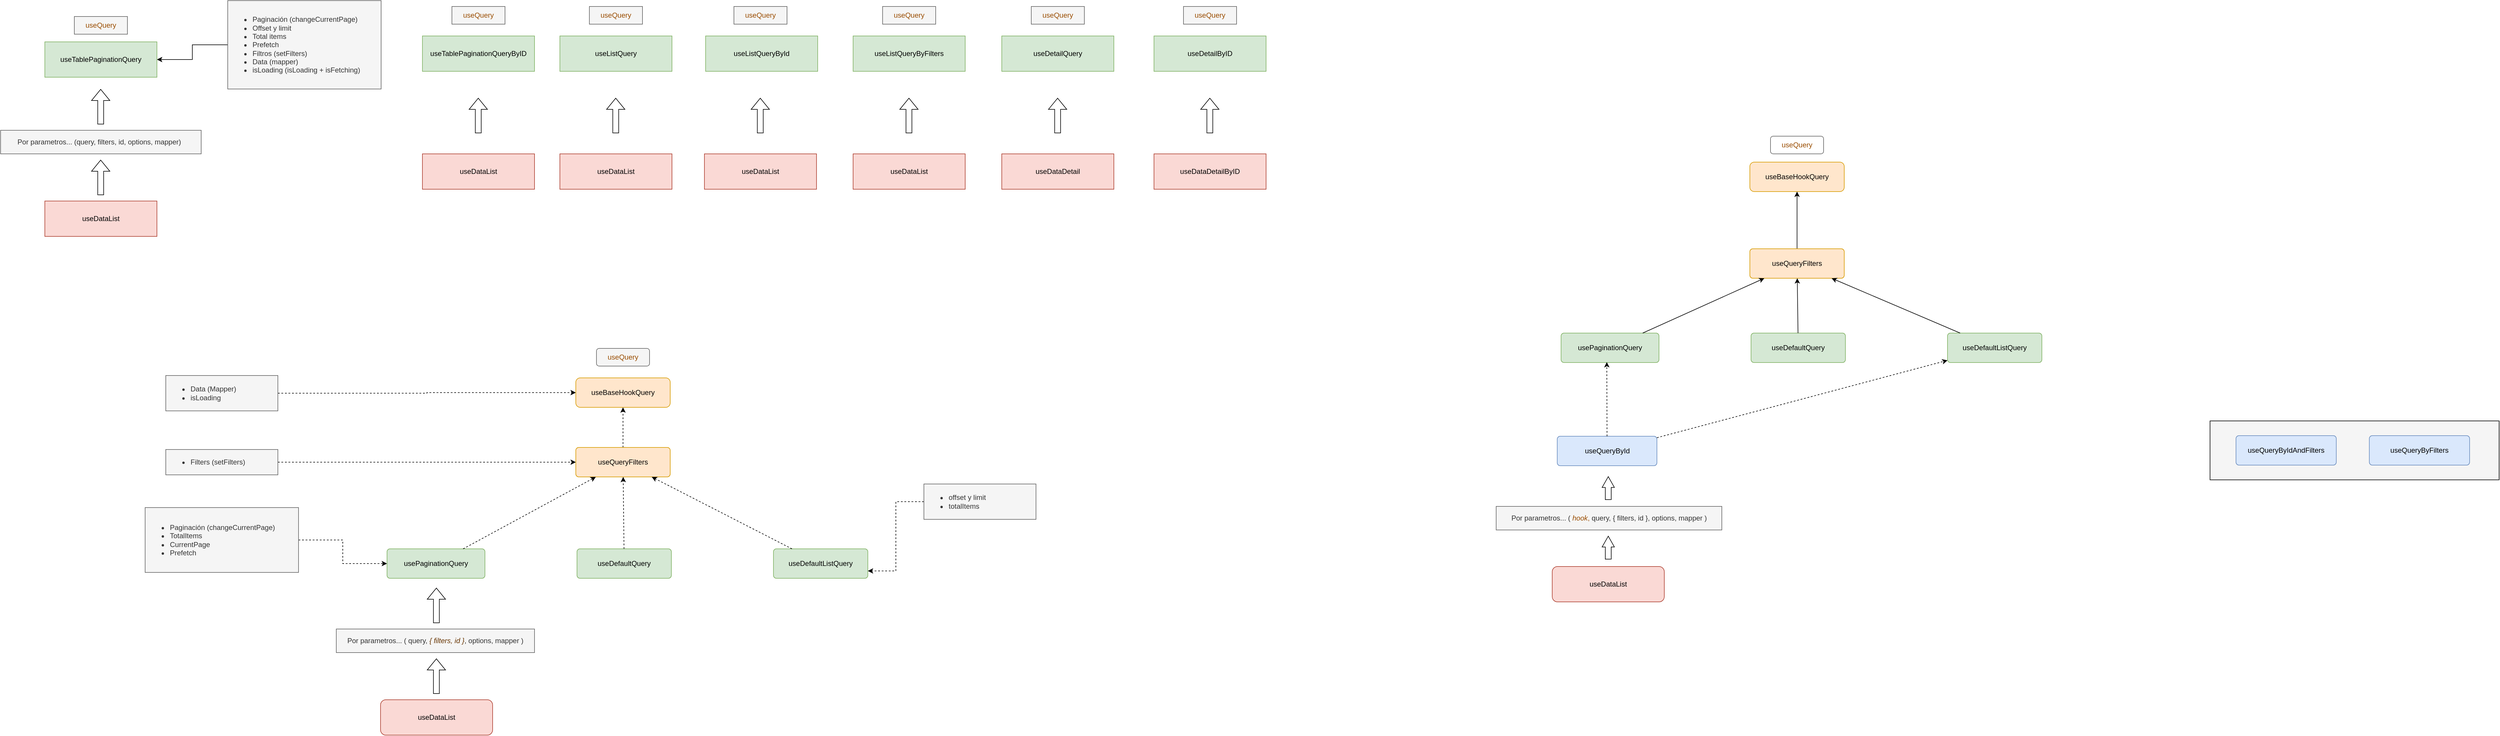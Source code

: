 <mxfile version="21.8.0" type="github">
  <diagram id="C5RBs43oDa-KdzZeNtuy" name="Page-1">
    <mxGraphModel dx="1667" dy="951" grid="1" gridSize="10" guides="1" tooltips="1" connect="1" arrows="1" fold="1" page="1" pageScale="1" pageWidth="2336" pageHeight="1654" math="0" shadow="0">
      <root>
        <mxCell id="WIyWlLk6GJQsqaUBKTNV-0" />
        <mxCell id="WIyWlLk6GJQsqaUBKTNV-1" parent="WIyWlLk6GJQsqaUBKTNV-0" />
        <mxCell id="pCUGQhPCe7q9vCgeICrw-7" value="useBaseHookQuery" style="rounded=1;whiteSpace=wrap;html=1;fontSize=12;glass=0;strokeWidth=1;shadow=0;fillColor=#ffe6cc;strokeColor=#d79b00;" parent="WIyWlLk6GJQsqaUBKTNV-1" vertex="1">
          <mxGeometry x="1100" y="740" width="160" height="50" as="geometry" />
        </mxCell>
        <mxCell id="pCUGQhPCe7q9vCgeICrw-8" value="" style="edgeStyle=none;rounded=0;orthogonalLoop=1;jettySize=auto;html=1;dashed=1;" parent="WIyWlLk6GJQsqaUBKTNV-1" source="pCUGQhPCe7q9vCgeICrw-9" target="pCUGQhPCe7q9vCgeICrw-7" edge="1">
          <mxGeometry relative="1" as="geometry" />
        </mxCell>
        <mxCell id="pCUGQhPCe7q9vCgeICrw-9" value="useQueryFilters" style="rounded=1;whiteSpace=wrap;html=1;fontSize=12;glass=0;strokeWidth=1;shadow=0;arcSize=10;fillColor=#ffe6cc;strokeColor=#d79b00;" parent="WIyWlLk6GJQsqaUBKTNV-1" vertex="1">
          <mxGeometry x="1100" y="858" width="160" height="50" as="geometry" />
        </mxCell>
        <mxCell id="pCUGQhPCe7q9vCgeICrw-11" value="usePaginationQuery" style="rounded=1;whiteSpace=wrap;html=1;fontSize=12;glass=0;strokeWidth=1;shadow=0;arcSize=10;fillColor=#d5e8d4;strokeColor=#82b366;" parent="WIyWlLk6GJQsqaUBKTNV-1" vertex="1">
          <mxGeometry x="780" y="1030" width="166" height="50" as="geometry" />
        </mxCell>
        <mxCell id="pCUGQhPCe7q9vCgeICrw-12" value="" style="endArrow=classic;html=1;rounded=0;dashed=1;" parent="WIyWlLk6GJQsqaUBKTNV-1" source="pCUGQhPCe7q9vCgeICrw-11" target="pCUGQhPCe7q9vCgeICrw-9" edge="1">
          <mxGeometry width="50" height="50" relative="1" as="geometry">
            <mxPoint x="934" y="1140" as="sourcePoint" />
            <mxPoint x="984" y="1090" as="targetPoint" />
          </mxGeometry>
        </mxCell>
        <mxCell id="pCUGQhPCe7q9vCgeICrw-33" value="useDefaultQuery" style="rounded=1;whiteSpace=wrap;html=1;fontSize=12;glass=0;strokeWidth=1;shadow=0;arcSize=10;fillColor=#d5e8d4;strokeColor=#82b366;" parent="WIyWlLk6GJQsqaUBKTNV-1" vertex="1">
          <mxGeometry x="1102" y="1030" width="160" height="50" as="geometry" />
        </mxCell>
        <mxCell id="pCUGQhPCe7q9vCgeICrw-37" value="" style="endArrow=classic;html=1;rounded=0;dashed=1;" parent="WIyWlLk6GJQsqaUBKTNV-1" source="pCUGQhPCe7q9vCgeICrw-33" target="pCUGQhPCe7q9vCgeICrw-9" edge="1">
          <mxGeometry width="50" height="50" relative="1" as="geometry">
            <mxPoint x="1110" y="1090" as="sourcePoint" />
            <mxPoint x="1160" y="1040" as="targetPoint" />
          </mxGeometry>
        </mxCell>
        <mxCell id="C-a1b6YABqYh_NTn32Xl-0" value="useDefaultListQuery" style="rounded=1;whiteSpace=wrap;html=1;fontSize=12;glass=0;strokeWidth=1;shadow=0;arcSize=10;fillColor=#d5e8d4;strokeColor=#82b366;" parent="WIyWlLk6GJQsqaUBKTNV-1" vertex="1">
          <mxGeometry x="1435" y="1030" width="160" height="50" as="geometry" />
        </mxCell>
        <mxCell id="C-a1b6YABqYh_NTn32Xl-1" value="" style="endArrow=classic;html=1;rounded=0;dashed=1;" parent="WIyWlLk6GJQsqaUBKTNV-1" source="C-a1b6YABqYh_NTn32Xl-0" target="pCUGQhPCe7q9vCgeICrw-9" edge="1">
          <mxGeometry width="50" height="50" relative="1" as="geometry">
            <mxPoint x="1120" y="1100" as="sourcePoint" />
            <mxPoint x="1250" y="947" as="targetPoint" />
          </mxGeometry>
        </mxCell>
        <mxCell id="mBGFX02jGmcQcoQr9tZy-3" value="" style="edgeStyle=orthogonalEdgeStyle;rounded=0;orthogonalLoop=1;jettySize=auto;html=1;" edge="1" parent="WIyWlLk6GJQsqaUBKTNV-1" source="mBGFX02jGmcQcoQr9tZy-1" target="mBGFX02jGmcQcoQr9tZy-2">
          <mxGeometry relative="1" as="geometry" />
        </mxCell>
        <mxCell id="mBGFX02jGmcQcoQr9tZy-1" value="&lt;ul&gt;&lt;li&gt;Paginación (changeCurrentPage)&lt;/li&gt;&lt;li&gt;Offset y limit&lt;/li&gt;&lt;li&gt;Total items&lt;br&gt;&lt;/li&gt;&lt;li&gt;Prefetch&lt;br&gt;&lt;/li&gt;&lt;li&gt;Filtros (setFilters)&lt;br&gt;&lt;/li&gt;&lt;li&gt;Data (mapper)&lt;/li&gt;&lt;li&gt;isLoading (isLoading + isFetching)&lt;br&gt;&lt;/li&gt;&lt;/ul&gt;" style="text;strokeColor=#666666;fillColor=#f5f5f5;html=1;whiteSpace=wrap;verticalAlign=middle;overflow=hidden;fontColor=#333333;" vertex="1" parent="WIyWlLk6GJQsqaUBKTNV-1">
          <mxGeometry x="510" y="100" width="260" height="150" as="geometry" />
        </mxCell>
        <mxCell id="mBGFX02jGmcQcoQr9tZy-2" value="useTablePaginationQuery" style="whiteSpace=wrap;html=1;fillColor=#d5e8d4;strokeColor=#82b366;" vertex="1" parent="WIyWlLk6GJQsqaUBKTNV-1">
          <mxGeometry x="200" y="170" width="190" height="60" as="geometry" />
        </mxCell>
        <mxCell id="mBGFX02jGmcQcoQr9tZy-4" value="" style="shape=flexArrow;endArrow=classic;html=1;rounded=0;" edge="1" parent="WIyWlLk6GJQsqaUBKTNV-1">
          <mxGeometry width="50" height="50" relative="1" as="geometry">
            <mxPoint x="294.67" y="310" as="sourcePoint" />
            <mxPoint x="294.67" y="250" as="targetPoint" />
          </mxGeometry>
        </mxCell>
        <mxCell id="mBGFX02jGmcQcoQr9tZy-5" value="&lt;div&gt;useDataList&lt;/div&gt;" style="whiteSpace=wrap;html=1;fillColor=#fad9d5;strokeColor=#ae4132;" vertex="1" parent="WIyWlLk6GJQsqaUBKTNV-1">
          <mxGeometry x="200" y="440" width="190" height="60" as="geometry" />
        </mxCell>
        <mxCell id="mBGFX02jGmcQcoQr9tZy-7" value="&lt;span style=&quot;white-space: pre;&quot;&gt;&#x9;&lt;/span&gt;Por parametros... (query, filters, id, options, mapper) " style="text;html=1;whiteSpace=wrap;verticalAlign=middle;overflow=hidden;fillColor=#f5f5f5;fontColor=#333333;strokeColor=#666666;" vertex="1" parent="WIyWlLk6GJQsqaUBKTNV-1">
          <mxGeometry x="125" y="320" width="340" height="40" as="geometry" />
        </mxCell>
        <mxCell id="mBGFX02jGmcQcoQr9tZy-11" value="" style="shape=flexArrow;endArrow=classic;html=1;rounded=0;" edge="1" parent="WIyWlLk6GJQsqaUBKTNV-1">
          <mxGeometry width="50" height="50" relative="1" as="geometry">
            <mxPoint x="294.67" y="430" as="sourcePoint" />
            <mxPoint x="294.67" y="370" as="targetPoint" />
          </mxGeometry>
        </mxCell>
        <mxCell id="mBGFX02jGmcQcoQr9tZy-12" value="useDetailQuery" style="whiteSpace=wrap;html=1;fillColor=#d5e8d4;strokeColor=#82b366;" vertex="1" parent="WIyWlLk6GJQsqaUBKTNV-1">
          <mxGeometry x="1822" y="160" width="190" height="60" as="geometry" />
        </mxCell>
        <mxCell id="mBGFX02jGmcQcoQr9tZy-13" value="useListQuery" style="whiteSpace=wrap;html=1;fillColor=#d5e8d4;strokeColor=#82b366;" vertex="1" parent="WIyWlLk6GJQsqaUBKTNV-1">
          <mxGeometry x="1073" y="160" width="190" height="60" as="geometry" />
        </mxCell>
        <mxCell id="mBGFX02jGmcQcoQr9tZy-14" value="useListQueryById" style="whiteSpace=wrap;html=1;fillColor=#d5e8d4;strokeColor=#82b366;" vertex="1" parent="WIyWlLk6GJQsqaUBKTNV-1">
          <mxGeometry x="1320" y="160" width="190" height="60" as="geometry" />
        </mxCell>
        <mxCell id="mBGFX02jGmcQcoQr9tZy-15" value="useListQueryByFilters" style="whiteSpace=wrap;html=1;fillColor=#d5e8d4;strokeColor=#82b366;" vertex="1" parent="WIyWlLk6GJQsqaUBKTNV-1">
          <mxGeometry x="1570" y="160" width="190" height="60" as="geometry" />
        </mxCell>
        <mxCell id="mBGFX02jGmcQcoQr9tZy-16" value="useTablePaginationQueryByID" style="whiteSpace=wrap;html=1;fillColor=#d5e8d4;strokeColor=#82b366;" vertex="1" parent="WIyWlLk6GJQsqaUBKTNV-1">
          <mxGeometry x="840" y="160" width="190" height="60" as="geometry" />
        </mxCell>
        <mxCell id="mBGFX02jGmcQcoQr9tZy-23" value="&lt;div align=&quot;center&quot;&gt;&lt;font color=&quot;#994c00&quot;&gt;useQuery&lt;/font&gt;&lt;/div&gt;" style="text;html=1;whiteSpace=wrap;verticalAlign=middle;overflow=hidden;fillColor=#f5f5f5;fontColor=#333333;strokeColor=#666666;align=center;" vertex="1" parent="WIyWlLk6GJQsqaUBKTNV-1">
          <mxGeometry x="250" y="127" width="90" height="30" as="geometry" />
        </mxCell>
        <mxCell id="mBGFX02jGmcQcoQr9tZy-24" value="&lt;div align=&quot;center&quot;&gt;&lt;font color=&quot;#994c00&quot;&gt;useQuery&lt;/font&gt;&lt;/div&gt;" style="text;html=1;whiteSpace=wrap;verticalAlign=middle;overflow=hidden;fillColor=#f5f5f5;fontColor=#333333;strokeColor=#666666;align=center;" vertex="1" parent="WIyWlLk6GJQsqaUBKTNV-1">
          <mxGeometry x="890" y="110" width="90" height="30" as="geometry" />
        </mxCell>
        <mxCell id="mBGFX02jGmcQcoQr9tZy-25" value="&lt;div align=&quot;center&quot;&gt;&lt;font color=&quot;#994c00&quot;&gt;useQuery&lt;/font&gt;&lt;/div&gt;" style="text;html=1;whiteSpace=wrap;verticalAlign=middle;overflow=hidden;fillColor=#f5f5f5;fontColor=#333333;strokeColor=#666666;align=center;" vertex="1" parent="WIyWlLk6GJQsqaUBKTNV-1">
          <mxGeometry x="1123" y="110" width="90" height="30" as="geometry" />
        </mxCell>
        <mxCell id="mBGFX02jGmcQcoQr9tZy-27" value="&lt;div align=&quot;center&quot;&gt;&lt;font color=&quot;#994c00&quot;&gt;useQuery&lt;/font&gt;&lt;/div&gt;" style="text;html=1;whiteSpace=wrap;verticalAlign=middle;overflow=hidden;fillColor=#f5f5f5;fontColor=#333333;strokeColor=#666666;align=center;" vertex="1" parent="WIyWlLk6GJQsqaUBKTNV-1">
          <mxGeometry x="1368" y="110" width="90" height="30" as="geometry" />
        </mxCell>
        <mxCell id="mBGFX02jGmcQcoQr9tZy-28" value="&lt;div align=&quot;center&quot;&gt;&lt;font color=&quot;#994c00&quot;&gt;useQuery&lt;/font&gt;&lt;/div&gt;" style="text;html=1;whiteSpace=wrap;verticalAlign=middle;overflow=hidden;fillColor=#f5f5f5;fontColor=#333333;strokeColor=#666666;align=center;" vertex="1" parent="WIyWlLk6GJQsqaUBKTNV-1">
          <mxGeometry x="1620" y="110" width="90" height="30" as="geometry" />
        </mxCell>
        <mxCell id="mBGFX02jGmcQcoQr9tZy-29" value="&lt;div align=&quot;center&quot;&gt;&lt;font color=&quot;#994c00&quot;&gt;useQuery&lt;/font&gt;&lt;/div&gt;" style="text;html=1;whiteSpace=wrap;verticalAlign=middle;overflow=hidden;fillColor=#f5f5f5;fontColor=#333333;strokeColor=#666666;align=center;" vertex="1" parent="WIyWlLk6GJQsqaUBKTNV-1">
          <mxGeometry x="1872" y="110" width="90" height="30" as="geometry" />
        </mxCell>
        <mxCell id="mBGFX02jGmcQcoQr9tZy-31" value="&lt;div&gt;useDataList&lt;/div&gt;" style="whiteSpace=wrap;html=1;fillColor=#fad9d5;strokeColor=#ae4132;" vertex="1" parent="WIyWlLk6GJQsqaUBKTNV-1">
          <mxGeometry x="840" y="360" width="190" height="60" as="geometry" />
        </mxCell>
        <mxCell id="mBGFX02jGmcQcoQr9tZy-32" value="" style="shape=flexArrow;endArrow=classic;html=1;rounded=0;" edge="1" parent="WIyWlLk6GJQsqaUBKTNV-1">
          <mxGeometry width="50" height="50" relative="1" as="geometry">
            <mxPoint x="934.67" y="325" as="sourcePoint" />
            <mxPoint x="934.67" y="265" as="targetPoint" />
          </mxGeometry>
        </mxCell>
        <mxCell id="mBGFX02jGmcQcoQr9tZy-33" value="&lt;div&gt;useDataList&lt;/div&gt;" style="whiteSpace=wrap;html=1;fillColor=#fad9d5;strokeColor=#ae4132;" vertex="1" parent="WIyWlLk6GJQsqaUBKTNV-1">
          <mxGeometry x="1073" y="360" width="190" height="60" as="geometry" />
        </mxCell>
        <mxCell id="mBGFX02jGmcQcoQr9tZy-34" value="" style="shape=flexArrow;endArrow=classic;html=1;rounded=0;" edge="1" parent="WIyWlLk6GJQsqaUBKTNV-1">
          <mxGeometry width="50" height="50" relative="1" as="geometry">
            <mxPoint x="1167.67" y="325" as="sourcePoint" />
            <mxPoint x="1167.67" y="265" as="targetPoint" />
          </mxGeometry>
        </mxCell>
        <mxCell id="mBGFX02jGmcQcoQr9tZy-35" value="&lt;div&gt;useDataList&lt;/div&gt;" style="whiteSpace=wrap;html=1;fillColor=#fad9d5;strokeColor=#ae4132;" vertex="1" parent="WIyWlLk6GJQsqaUBKTNV-1">
          <mxGeometry x="1318" y="360" width="190" height="60" as="geometry" />
        </mxCell>
        <mxCell id="mBGFX02jGmcQcoQr9tZy-36" value="" style="shape=flexArrow;endArrow=classic;html=1;rounded=0;" edge="1" parent="WIyWlLk6GJQsqaUBKTNV-1">
          <mxGeometry width="50" height="50" relative="1" as="geometry">
            <mxPoint x="1412.67" y="325" as="sourcePoint" />
            <mxPoint x="1412.67" y="265" as="targetPoint" />
          </mxGeometry>
        </mxCell>
        <mxCell id="mBGFX02jGmcQcoQr9tZy-37" value="&lt;div&gt;useDataList&lt;/div&gt;" style="whiteSpace=wrap;html=1;fillColor=#fad9d5;strokeColor=#ae4132;" vertex="1" parent="WIyWlLk6GJQsqaUBKTNV-1">
          <mxGeometry x="1570" y="360" width="190" height="60" as="geometry" />
        </mxCell>
        <mxCell id="mBGFX02jGmcQcoQr9tZy-38" value="" style="shape=flexArrow;endArrow=classic;html=1;rounded=0;" edge="1" parent="WIyWlLk6GJQsqaUBKTNV-1">
          <mxGeometry width="50" height="50" relative="1" as="geometry">
            <mxPoint x="1664.67" y="325" as="sourcePoint" />
            <mxPoint x="1664.67" y="265" as="targetPoint" />
          </mxGeometry>
        </mxCell>
        <mxCell id="mBGFX02jGmcQcoQr9tZy-39" value="&lt;div&gt;useDataDetail&lt;/div&gt;" style="whiteSpace=wrap;html=1;fillColor=#fad9d5;strokeColor=#ae4132;" vertex="1" parent="WIyWlLk6GJQsqaUBKTNV-1">
          <mxGeometry x="1822" y="360" width="190" height="60" as="geometry" />
        </mxCell>
        <mxCell id="mBGFX02jGmcQcoQr9tZy-40" value="" style="shape=flexArrow;endArrow=classic;html=1;rounded=0;" edge="1" parent="WIyWlLk6GJQsqaUBKTNV-1">
          <mxGeometry width="50" height="50" relative="1" as="geometry">
            <mxPoint x="1916.67" y="325" as="sourcePoint" />
            <mxPoint x="1916.67" y="265" as="targetPoint" />
          </mxGeometry>
        </mxCell>
        <mxCell id="mBGFX02jGmcQcoQr9tZy-41" value="useDetailByID" style="whiteSpace=wrap;html=1;fillColor=#d5e8d4;strokeColor=#82b366;" vertex="1" parent="WIyWlLk6GJQsqaUBKTNV-1">
          <mxGeometry x="2080" y="160" width="190" height="60" as="geometry" />
        </mxCell>
        <mxCell id="mBGFX02jGmcQcoQr9tZy-42" value="&lt;div align=&quot;center&quot;&gt;&lt;font color=&quot;#994c00&quot;&gt;useQuery&lt;/font&gt;&lt;/div&gt;" style="text;html=1;whiteSpace=wrap;verticalAlign=middle;overflow=hidden;fillColor=#f5f5f5;fontColor=#333333;strokeColor=#666666;align=center;" vertex="1" parent="WIyWlLk6GJQsqaUBKTNV-1">
          <mxGeometry x="2130" y="110" width="90" height="30" as="geometry" />
        </mxCell>
        <mxCell id="mBGFX02jGmcQcoQr9tZy-43" value="&lt;div&gt;useDataDetailByID&lt;/div&gt;" style="whiteSpace=wrap;html=1;fillColor=#fad9d5;strokeColor=#ae4132;" vertex="1" parent="WIyWlLk6GJQsqaUBKTNV-1">
          <mxGeometry x="2080" y="360" width="190" height="60" as="geometry" />
        </mxCell>
        <mxCell id="mBGFX02jGmcQcoQr9tZy-44" value="" style="shape=flexArrow;endArrow=classic;html=1;rounded=0;" edge="1" parent="WIyWlLk6GJQsqaUBKTNV-1">
          <mxGeometry width="50" height="50" relative="1" as="geometry">
            <mxPoint x="2174.67" y="325" as="sourcePoint" />
            <mxPoint x="2174.67" y="265" as="targetPoint" />
          </mxGeometry>
        </mxCell>
        <mxCell id="mBGFX02jGmcQcoQr9tZy-45" value="&lt;div align=&quot;center&quot;&gt;&lt;font color=&quot;#994c00&quot;&gt;useQuery&lt;/font&gt;&lt;/div&gt;" style="text;html=1;whiteSpace=wrap;verticalAlign=middle;overflow=hidden;fillColor=#f5f5f5;fontColor=#333333;strokeColor=#666666;align=center;rounded=1;" vertex="1" parent="WIyWlLk6GJQsqaUBKTNV-1">
          <mxGeometry x="1135" y="690" width="90" height="30" as="geometry" />
        </mxCell>
        <mxCell id="mBGFX02jGmcQcoQr9tZy-95" style="edgeStyle=orthogonalEdgeStyle;rounded=0;orthogonalLoop=1;jettySize=auto;html=1;exitX=1;exitY=0.5;exitDx=0;exitDy=0;dashed=1;" edge="1" parent="WIyWlLk6GJQsqaUBKTNV-1" source="mBGFX02jGmcQcoQr9tZy-46" target="pCUGQhPCe7q9vCgeICrw-7">
          <mxGeometry relative="1" as="geometry" />
        </mxCell>
        <mxCell id="mBGFX02jGmcQcoQr9tZy-46" value="&lt;ul&gt;&lt;li&gt;Data (Mapper)&lt;/li&gt;&lt;li&gt;isLoading&lt;br&gt;&lt;/li&gt;&lt;/ul&gt;" style="text;strokeColor=#666666;fillColor=#f5f5f5;html=1;whiteSpace=wrap;verticalAlign=middle;overflow=hidden;fontColor=#333333;" vertex="1" parent="WIyWlLk6GJQsqaUBKTNV-1">
          <mxGeometry x="405" y="736" width="190" height="60" as="geometry" />
        </mxCell>
        <mxCell id="mBGFX02jGmcQcoQr9tZy-96" style="edgeStyle=orthogonalEdgeStyle;rounded=0;orthogonalLoop=1;jettySize=auto;html=1;exitX=1;exitY=0.5;exitDx=0;exitDy=0;dashed=1;" edge="1" parent="WIyWlLk6GJQsqaUBKTNV-1" source="mBGFX02jGmcQcoQr9tZy-48" target="pCUGQhPCe7q9vCgeICrw-9">
          <mxGeometry relative="1" as="geometry" />
        </mxCell>
        <mxCell id="mBGFX02jGmcQcoQr9tZy-48" value="&lt;ul&gt;&lt;li&gt;Filters (setFilters)&lt;br&gt;&lt;/li&gt;&lt;/ul&gt;" style="text;strokeColor=#666666;fillColor=#f5f5f5;html=1;whiteSpace=wrap;verticalAlign=middle;overflow=hidden;fontColor=#333333;" vertex="1" parent="WIyWlLk6GJQsqaUBKTNV-1">
          <mxGeometry x="405" y="861.5" width="190" height="43" as="geometry" />
        </mxCell>
        <mxCell id="mBGFX02jGmcQcoQr9tZy-52" value="" style="shape=flexArrow;endArrow=classic;html=1;rounded=0;" edge="1" parent="WIyWlLk6GJQsqaUBKTNV-1">
          <mxGeometry width="50" height="50" relative="1" as="geometry">
            <mxPoint x="863.67" y="1156" as="sourcePoint" />
            <mxPoint x="863.67" y="1096" as="targetPoint" />
          </mxGeometry>
        </mxCell>
        <mxCell id="mBGFX02jGmcQcoQr9tZy-53" value="&lt;div&gt;useDataList&lt;/div&gt;" style="whiteSpace=wrap;html=1;fillColor=#fad9d5;strokeColor=#ae4132;rounded=1;" vertex="1" parent="WIyWlLk6GJQsqaUBKTNV-1">
          <mxGeometry x="769" y="1286" width="190" height="60" as="geometry" />
        </mxCell>
        <mxCell id="mBGFX02jGmcQcoQr9tZy-54" value="&lt;div align=&quot;center&quot;&gt;Por parametros... ( query, &lt;i&gt;&lt;font color=&quot;#663300&quot;&gt;{ filters, id }&lt;/font&gt;&lt;/i&gt;, options, mapper ) &lt;/div&gt;" style="text;html=1;whiteSpace=wrap;verticalAlign=middle;overflow=hidden;fillColor=#f5f5f5;fontColor=#333333;strokeColor=#666666;align=center;" vertex="1" parent="WIyWlLk6GJQsqaUBKTNV-1">
          <mxGeometry x="694" y="1166" width="336" height="40" as="geometry" />
        </mxCell>
        <mxCell id="mBGFX02jGmcQcoQr9tZy-55" value="" style="shape=flexArrow;endArrow=classic;html=1;rounded=0;" edge="1" parent="WIyWlLk6GJQsqaUBKTNV-1">
          <mxGeometry width="50" height="50" relative="1" as="geometry">
            <mxPoint x="863.67" y="1276" as="sourcePoint" />
            <mxPoint x="863.67" y="1216" as="targetPoint" />
          </mxGeometry>
        </mxCell>
        <mxCell id="mBGFX02jGmcQcoQr9tZy-63" style="edgeStyle=orthogonalEdgeStyle;rounded=0;orthogonalLoop=1;jettySize=auto;html=1;exitX=1;exitY=0.5;exitDx=0;exitDy=0;entryX=0;entryY=0.5;entryDx=0;entryDy=0;dashed=1;" edge="1" parent="WIyWlLk6GJQsqaUBKTNV-1" source="mBGFX02jGmcQcoQr9tZy-62" target="pCUGQhPCe7q9vCgeICrw-11">
          <mxGeometry relative="1" as="geometry" />
        </mxCell>
        <mxCell id="mBGFX02jGmcQcoQr9tZy-62" value="&lt;ul&gt;&lt;li&gt;Paginación (changeCurrentPage)&lt;/li&gt;&lt;li&gt;TotalItems&lt;br&gt;&lt;/li&gt;&lt;li&gt;CurrentPage&lt;br&gt;&lt;/li&gt;&lt;li&gt;Prefetch&lt;/li&gt;&lt;/ul&gt;" style="text;strokeColor=#666666;fillColor=#f5f5f5;html=1;whiteSpace=wrap;verticalAlign=middle;overflow=hidden;fontColor=#333333;" vertex="1" parent="WIyWlLk6GJQsqaUBKTNV-1">
          <mxGeometry x="370" y="960" width="260" height="110" as="geometry" />
        </mxCell>
        <mxCell id="mBGFX02jGmcQcoQr9tZy-67" value="useBaseHookQuery" style="rounded=1;whiteSpace=wrap;html=1;fontSize=12;glass=0;strokeWidth=1;shadow=0;fillColor=#ffe6cc;strokeColor=#d79b00;" vertex="1" parent="WIyWlLk6GJQsqaUBKTNV-1">
          <mxGeometry x="3090" y="374" width="160" height="50" as="geometry" />
        </mxCell>
        <mxCell id="mBGFX02jGmcQcoQr9tZy-68" value="" style="edgeStyle=none;rounded=0;orthogonalLoop=1;jettySize=auto;html=1;" edge="1" source="mBGFX02jGmcQcoQr9tZy-70" target="mBGFX02jGmcQcoQr9tZy-67" parent="WIyWlLk6GJQsqaUBKTNV-1">
          <mxGeometry relative="1" as="geometry" />
        </mxCell>
        <mxCell id="mBGFX02jGmcQcoQr9tZy-70" value="useQueryFilters" style="rounded=1;whiteSpace=wrap;html=1;fontSize=12;glass=0;strokeWidth=1;shadow=0;arcSize=10;fillColor=#ffe6cc;strokeColor=#d79b00;" vertex="1" parent="WIyWlLk6GJQsqaUBKTNV-1">
          <mxGeometry x="3090" y="521" width="160" height="50" as="geometry" />
        </mxCell>
        <mxCell id="mBGFX02jGmcQcoQr9tZy-71" value="usePaginationQuery" style="rounded=1;whiteSpace=wrap;html=1;fontSize=12;glass=0;strokeWidth=1;shadow=0;arcSize=10;fillColor=#d5e8d4;strokeColor=#82b366;" vertex="1" parent="WIyWlLk6GJQsqaUBKTNV-1">
          <mxGeometry x="2770" y="664" width="166" height="50" as="geometry" />
        </mxCell>
        <mxCell id="mBGFX02jGmcQcoQr9tZy-72" value="" style="endArrow=classic;html=1;rounded=0;" edge="1" source="mBGFX02jGmcQcoQr9tZy-71" target="mBGFX02jGmcQcoQr9tZy-70" parent="WIyWlLk6GJQsqaUBKTNV-1">
          <mxGeometry width="50" height="50" relative="1" as="geometry">
            <mxPoint x="2924" y="774" as="sourcePoint" />
            <mxPoint x="2974" y="724" as="targetPoint" />
          </mxGeometry>
        </mxCell>
        <mxCell id="mBGFX02jGmcQcoQr9tZy-73" value="useQueryById" style="rounded=1;whiteSpace=wrap;html=1;fontSize=12;glass=0;strokeWidth=1;shadow=0;arcSize=10;fillColor=#dae8fc;strokeColor=#6c8ebf;" vertex="1" parent="WIyWlLk6GJQsqaUBKTNV-1">
          <mxGeometry x="2763.5" y="839" width="169" height="50" as="geometry" />
        </mxCell>
        <mxCell id="mBGFX02jGmcQcoQr9tZy-74" value="useDefaultQuery" style="rounded=1;whiteSpace=wrap;html=1;fontSize=12;glass=0;strokeWidth=1;shadow=0;arcSize=10;fillColor=#d5e8d4;strokeColor=#82b366;" vertex="1" parent="WIyWlLk6GJQsqaUBKTNV-1">
          <mxGeometry x="3092" y="664" width="160" height="50" as="geometry" />
        </mxCell>
        <mxCell id="mBGFX02jGmcQcoQr9tZy-75" value="" style="endArrow=classic;html=1;rounded=0;" edge="1" source="mBGFX02jGmcQcoQr9tZy-74" target="mBGFX02jGmcQcoQr9tZy-70" parent="WIyWlLk6GJQsqaUBKTNV-1">
          <mxGeometry width="50" height="50" relative="1" as="geometry">
            <mxPoint x="3100" y="724" as="sourcePoint" />
            <mxPoint x="3150" y="674" as="targetPoint" />
          </mxGeometry>
        </mxCell>
        <mxCell id="mBGFX02jGmcQcoQr9tZy-77" value="useDefaultListQuery" style="rounded=1;whiteSpace=wrap;html=1;fontSize=12;glass=0;strokeWidth=1;shadow=0;arcSize=10;fillColor=#d5e8d4;strokeColor=#82b366;" vertex="1" parent="WIyWlLk6GJQsqaUBKTNV-1">
          <mxGeometry x="3425" y="664" width="160" height="50" as="geometry" />
        </mxCell>
        <mxCell id="mBGFX02jGmcQcoQr9tZy-78" value="" style="endArrow=classic;html=1;rounded=0;" edge="1" source="mBGFX02jGmcQcoQr9tZy-77" target="mBGFX02jGmcQcoQr9tZy-70" parent="WIyWlLk6GJQsqaUBKTNV-1">
          <mxGeometry width="50" height="50" relative="1" as="geometry">
            <mxPoint x="3110" y="734" as="sourcePoint" />
            <mxPoint x="3240" y="581" as="targetPoint" />
          </mxGeometry>
        </mxCell>
        <mxCell id="mBGFX02jGmcQcoQr9tZy-79" value="&lt;div align=&quot;center&quot;&gt;&lt;font color=&quot;#994c00&quot;&gt;useQuery&lt;/font&gt;&lt;/div&gt;" style="text;html=1;whiteSpace=wrap;verticalAlign=middle;overflow=hidden;fillColor=default;fontColor=#333333;strokeColor=#666666;align=center;rounded=1;" vertex="1" parent="WIyWlLk6GJQsqaUBKTNV-1">
          <mxGeometry x="3125" y="330" width="90" height="30" as="geometry" />
        </mxCell>
        <mxCell id="mBGFX02jGmcQcoQr9tZy-87" value="" style="shape=flexArrow;endArrow=classic;html=1;rounded=0;endWidth=9.808;endSize=5.796;" edge="1" parent="WIyWlLk6GJQsqaUBKTNV-1">
          <mxGeometry width="50" height="50" relative="1" as="geometry">
            <mxPoint x="2850" y="947" as="sourcePoint" />
            <mxPoint x="2850" y="907" as="targetPoint" />
          </mxGeometry>
        </mxCell>
        <mxCell id="mBGFX02jGmcQcoQr9tZy-88" value="&lt;div&gt;useDataList&lt;/div&gt;" style="whiteSpace=wrap;html=1;fillColor=#fad9d5;strokeColor=#ae4132;rounded=1;" vertex="1" parent="WIyWlLk6GJQsqaUBKTNV-1">
          <mxGeometry x="2755" y="1060" width="190" height="60" as="geometry" />
        </mxCell>
        <mxCell id="mBGFX02jGmcQcoQr9tZy-89" value="&lt;div align=&quot;center&quot;&gt;Por parametros... ( &lt;font color=&quot;#994c00&quot;&gt;&lt;i&gt;hook&lt;/i&gt;, &lt;/font&gt;query, { filters, id }, options, mapper ) &lt;/div&gt;" style="text;html=1;whiteSpace=wrap;verticalAlign=middle;overflow=hidden;fillColor=#f5f5f5;fontColor=#333333;strokeColor=#666666;align=center;" vertex="1" parent="WIyWlLk6GJQsqaUBKTNV-1">
          <mxGeometry x="2660" y="958" width="382.5" height="40" as="geometry" />
        </mxCell>
        <mxCell id="mBGFX02jGmcQcoQr9tZy-90" value="" style="shape=flexArrow;endArrow=classic;html=1;rounded=0;endWidth=9.808;endSize=5.796;" edge="1" parent="WIyWlLk6GJQsqaUBKTNV-1">
          <mxGeometry width="50" height="50" relative="1" as="geometry">
            <mxPoint x="2850" y="1048" as="sourcePoint" />
            <mxPoint x="2850" y="1008" as="targetPoint" />
          </mxGeometry>
        </mxCell>
        <mxCell id="mBGFX02jGmcQcoQr9tZy-98" style="edgeStyle=orthogonalEdgeStyle;rounded=0;orthogonalLoop=1;jettySize=auto;html=1;exitX=0;exitY=0.5;exitDx=0;exitDy=0;entryX=1;entryY=0.75;entryDx=0;entryDy=0;dashed=1;" edge="1" parent="WIyWlLk6GJQsqaUBKTNV-1" source="mBGFX02jGmcQcoQr9tZy-97" target="C-a1b6YABqYh_NTn32Xl-0">
          <mxGeometry relative="1" as="geometry" />
        </mxCell>
        <mxCell id="mBGFX02jGmcQcoQr9tZy-97" value="&lt;ul&gt;&lt;li&gt;offset y limit&lt;/li&gt;&lt;li&gt;totalItems&lt;br&gt;&lt;/li&gt;&lt;/ul&gt;" style="text;strokeColor=#666666;fillColor=#f5f5f5;html=1;whiteSpace=wrap;verticalAlign=middle;overflow=hidden;fontColor=#333333;" vertex="1" parent="WIyWlLk6GJQsqaUBKTNV-1">
          <mxGeometry x="1690" y="920" width="190" height="60" as="geometry" />
        </mxCell>
        <mxCell id="mBGFX02jGmcQcoQr9tZy-100" value="" style="endArrow=classic;html=1;rounded=0;entryX=0.467;entryY=0.984;entryDx=0;entryDy=0;entryPerimeter=0;dashed=1;" edge="1" parent="WIyWlLk6GJQsqaUBKTNV-1" source="mBGFX02jGmcQcoQr9tZy-73" target="mBGFX02jGmcQcoQr9tZy-71">
          <mxGeometry width="50" height="50" relative="1" as="geometry">
            <mxPoint x="2880" y="744" as="sourcePoint" />
            <mxPoint x="2930" y="694" as="targetPoint" />
          </mxGeometry>
        </mxCell>
        <mxCell id="mBGFX02jGmcQcoQr9tZy-102" value="" style="endArrow=classic;html=1;rounded=0;dashed=1;" edge="1" parent="WIyWlLk6GJQsqaUBKTNV-1" source="mBGFX02jGmcQcoQr9tZy-73" target="mBGFX02jGmcQcoQr9tZy-77">
          <mxGeometry width="50" height="50" relative="1" as="geometry">
            <mxPoint x="3070" y="924" as="sourcePoint" />
            <mxPoint x="2970" y="864" as="targetPoint" />
          </mxGeometry>
        </mxCell>
        <mxCell id="mBGFX02jGmcQcoQr9tZy-103" value="" style="group" vertex="1" connectable="0" parent="WIyWlLk6GJQsqaUBKTNV-1">
          <mxGeometry x="3870" y="813" width="490" height="100" as="geometry" />
        </mxCell>
        <mxCell id="mBGFX02jGmcQcoQr9tZy-99" value="" style="rounded=0;whiteSpace=wrap;html=1;fillColor=#f5f5f5;fontColor=#333333;strokeColor=#000000;" vertex="1" parent="mBGFX02jGmcQcoQr9tZy-103">
          <mxGeometry width="490" height="100" as="geometry" />
        </mxCell>
        <mxCell id="Wne_N8fVUTIwAG40PivV-4" value="useQueryByIdAndFilters" style="rounded=1;whiteSpace=wrap;html=1;fontSize=12;glass=0;strokeWidth=1;shadow=0;arcSize=10;fillColor=#dae8fc;strokeColor=#6c8ebf;" parent="mBGFX02jGmcQcoQr9tZy-103" vertex="1">
          <mxGeometry x="44" y="25" width="170" height="50" as="geometry" />
        </mxCell>
        <mxCell id="Wne_N8fVUTIwAG40PivV-9" value="&lt;div&gt;useQueryByFilters&lt;/div&gt;" style="rounded=1;whiteSpace=wrap;html=1;fontSize=12;glass=0;strokeWidth=1;shadow=0;arcSize=10;fillColor=#dae8fc;strokeColor=#6c8ebf;" parent="mBGFX02jGmcQcoQr9tZy-103" vertex="1">
          <mxGeometry x="270" y="25" width="170" height="50" as="geometry" />
        </mxCell>
      </root>
    </mxGraphModel>
  </diagram>
</mxfile>
